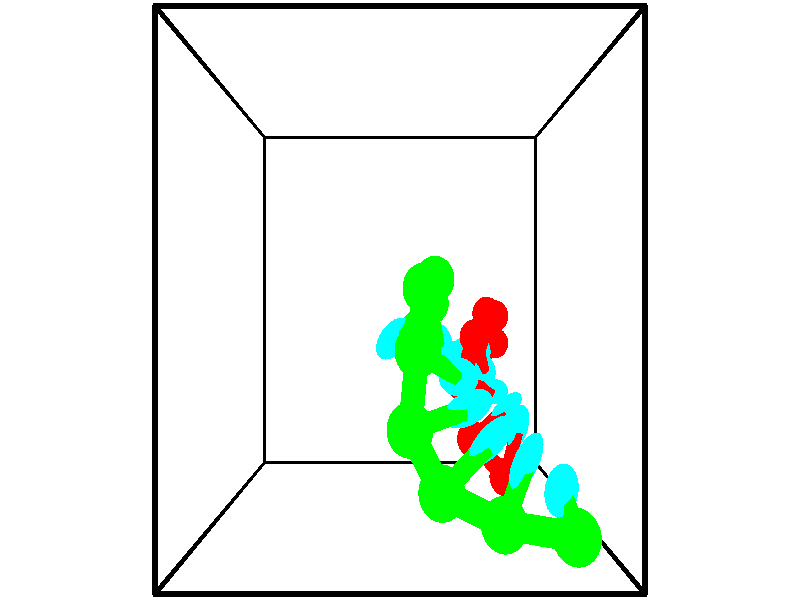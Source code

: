 // switches for output
#declare DRAW_BASES = 1; // possible values are 0, 1; only relevant for DNA ribbons
#declare DRAW_BASES_TYPE = 3; // possible values are 1, 2, 3; only relevant for DNA ribbons
#declare DRAW_FOG = 0; // set to 1 to enable fog

#include "colors.inc"

#include "transforms.inc"
background { rgb <1, 1, 1>}

#default {
   normal{
       ripples 0.25
       frequency 0.20
       turbulence 0.2
       lambda 5
   }
	finish {
		phong 0.1
		phong_size 40.
	}
}

// original window dimensions: 1024x640


// camera settings

camera {
	sky <-0, 1, 0>
	up <-0, 1, 0>
	right 1.6 * <1, 0, 0>
	location <2.5, 2.5, 11.1562>
	look_at <2.5, 2.5, 2.5>
	direction <0, 0, -8.6562>
	angle 67.0682
}


# declare cpy_camera_pos = <2.5, 2.5, 11.1562>;
# if (DRAW_FOG = 1)
fog {
	fog_type 2
	up vnormalize(cpy_camera_pos)
	color rgbt<1,1,1,0.3>
	distance 1e-5
	fog_alt 3e-3
	fog_offset 4
}
# end


// LIGHTS

# declare lum = 6;
global_settings {
	ambient_light rgb lum * <0.05, 0.05, 0.05>
	max_trace_level 15
}# declare cpy_direct_light_amount = 0.25;
light_source
{	1000 * <-1, -1, 1>,
	rgb lum * cpy_direct_light_amount
	parallel
}

light_source
{	1000 * <1, 1, -1>,
	rgb lum * cpy_direct_light_amount
	parallel
}

// strand 0

// nucleotide -1

// particle -1
sphere {
	<4.180847, 0.145511, 1.520996> 0.250000
	pigment { color rgbt <1,0,0,0> }
	no_shadow
}
cylinder {
	<4.293253, 0.528969, 1.539022>,  <4.360696, 0.759044, 1.549838>, 0.100000
	pigment { color rgbt <1,0,0,0> }
	no_shadow
}
cylinder {
	<4.293253, 0.528969, 1.539022>,  <4.180847, 0.145511, 1.520996>, 0.100000
	pigment { color rgbt <1,0,0,0> }
	no_shadow
}

// particle -1
sphere {
	<4.293253, 0.528969, 1.539022> 0.100000
	pigment { color rgbt <1,0,0,0> }
	no_shadow
}
sphere {
	0, 1
	scale<0.080000,0.200000,0.300000>
	matrix <-0.467086, 0.177639, -0.866184,
		-0.838369, 0.222361, 0.497688,
		0.281014, 0.958645, 0.045065,
		4.377557, 0.816562, 1.552542>
	pigment { color rgbt <0,1,1,0> }
	no_shadow
}
cylinder {
	<3.689883, 0.595925, 1.248086>,  <4.180847, 0.145511, 1.520996>, 0.130000
	pigment { color rgbt <1,0,0,0> }
	no_shadow
}

// nucleotide -1

// particle -1
sphere {
	<3.689883, 0.595925, 1.248086> 0.250000
	pigment { color rgbt <1,0,0,0> }
	no_shadow
}
cylinder {
	<4.009226, 0.836700, 1.241199>,  <4.200831, 0.981166, 1.237068>, 0.100000
	pigment { color rgbt <1,0,0,0> }
	no_shadow
}
cylinder {
	<4.009226, 0.836700, 1.241199>,  <3.689883, 0.595925, 1.248086>, 0.100000
	pigment { color rgbt <1,0,0,0> }
	no_shadow
}

// particle -1
sphere {
	<4.009226, 0.836700, 1.241199> 0.100000
	pigment { color rgbt <1,0,0,0> }
	no_shadow
}
sphere {
	0, 1
	scale<0.080000,0.200000,0.300000>
	matrix <-0.372248, 0.470841, -0.799838,
		-0.473347, 0.644965, 0.599969,
		0.798357, 0.601938, -0.017216,
		4.248733, 1.017282, 1.236035>
	pigment { color rgbt <0,1,1,0> }
	no_shadow
}
cylinder {
	<3.510165, 1.378333, 1.252795>,  <3.689883, 0.595925, 1.248086>, 0.130000
	pigment { color rgbt <1,0,0,0> }
	no_shadow
}

// nucleotide -1

// particle -1
sphere {
	<3.510165, 1.378333, 1.252795> 0.250000
	pigment { color rgbt <1,0,0,0> }
	no_shadow
}
cylinder {
	<3.841221, 1.277739, 1.052090>,  <4.039855, 1.217382, 0.931666>, 0.100000
	pigment { color rgbt <1,0,0,0> }
	no_shadow
}
cylinder {
	<3.841221, 1.277739, 1.052090>,  <3.510165, 1.378333, 1.252795>, 0.100000
	pigment { color rgbt <1,0,0,0> }
	no_shadow
}

// particle -1
sphere {
	<3.841221, 1.277739, 1.052090> 0.100000
	pigment { color rgbt <1,0,0,0> }
	no_shadow
}
sphere {
	0, 1
	scale<0.080000,0.200000,0.300000>
	matrix <-0.354026, 0.459798, -0.814403,
		0.435521, 0.851669, 0.291514,
		0.827640, -0.251486, -0.501764,
		4.089513, 1.202293, 0.901560>
	pigment { color rgbt <0,1,1,0> }
	no_shadow
}
cylinder {
	<3.763204, 1.976816, 0.922536>,  <3.510165, 1.378333, 1.252795>, 0.130000
	pigment { color rgbt <1,0,0,0> }
	no_shadow
}

// nucleotide -1

// particle -1
sphere {
	<3.763204, 1.976816, 0.922536> 0.250000
	pigment { color rgbt <1,0,0,0> }
	no_shadow
}
cylinder {
	<3.894667, 1.671005, 0.700731>,  <3.973544, 1.487519, 0.567648>, 0.100000
	pigment { color rgbt <1,0,0,0> }
	no_shadow
}
cylinder {
	<3.894667, 1.671005, 0.700731>,  <3.763204, 1.976816, 0.922536>, 0.100000
	pigment { color rgbt <1,0,0,0> }
	no_shadow
}

// particle -1
sphere {
	<3.894667, 1.671005, 0.700731> 0.100000
	pigment { color rgbt <1,0,0,0> }
	no_shadow
}
sphere {
	0, 1
	scale<0.080000,0.200000,0.300000>
	matrix <-0.353231, 0.445014, -0.822916,
		0.875907, 0.466328, -0.123797,
		0.328657, -0.764526, -0.554513,
		3.993264, 1.441647, 0.534378>
	pigment { color rgbt <0,1,1,0> }
	no_shadow
}
cylinder {
	<4.054395, 2.298151, 0.293382>,  <3.763204, 1.976816, 0.922536>, 0.130000
	pigment { color rgbt <1,0,0,0> }
	no_shadow
}

// nucleotide -1

// particle -1
sphere {
	<4.054395, 2.298151, 0.293382> 0.250000
	pigment { color rgbt <1,0,0,0> }
	no_shadow
}
cylinder {
	<4.004725, 1.921526, 0.168139>,  <3.974922, 1.695551, 0.092992>, 0.100000
	pigment { color rgbt <1,0,0,0> }
	no_shadow
}
cylinder {
	<4.004725, 1.921526, 0.168139>,  <4.054395, 2.298151, 0.293382>, 0.100000
	pigment { color rgbt <1,0,0,0> }
	no_shadow
}

// particle -1
sphere {
	<4.004725, 1.921526, 0.168139> 0.100000
	pigment { color rgbt <1,0,0,0> }
	no_shadow
}
sphere {
	0, 1
	scale<0.080000,0.200000,0.300000>
	matrix <-0.215629, 0.333616, -0.917716,
		0.968547, -0.046443, -0.244456,
		-0.124176, -0.941564, -0.313109,
		3.967472, 1.639057, 0.074206>
	pigment { color rgbt <0,1,1,0> }
	no_shadow
}
cylinder {
	<4.308835, 2.245546, -0.348782>,  <4.054395, 2.298151, 0.293382>, 0.130000
	pigment { color rgbt <1,0,0,0> }
	no_shadow
}

// nucleotide -1

// particle -1
sphere {
	<4.308835, 2.245546, -0.348782> 0.250000
	pigment { color rgbt <1,0,0,0> }
	no_shadow
}
cylinder {
	<4.072912, 1.923052, -0.330404>,  <3.931359, 1.729555, -0.319378>, 0.100000
	pigment { color rgbt <1,0,0,0> }
	no_shadow
}
cylinder {
	<4.072912, 1.923052, -0.330404>,  <4.308835, 2.245546, -0.348782>, 0.100000
	pigment { color rgbt <1,0,0,0> }
	no_shadow
}

// particle -1
sphere {
	<4.072912, 1.923052, -0.330404> 0.100000
	pigment { color rgbt <1,0,0,0> }
	no_shadow
}
sphere {
	0, 1
	scale<0.080000,0.200000,0.300000>
	matrix <-0.368829, 0.218333, -0.903491,
		0.718396, -0.549831, -0.426137,
		-0.589807, -0.806236, 0.045944,
		3.895970, 1.681181, -0.316621>
	pigment { color rgbt <0,1,1,0> }
	no_shadow
}
cylinder {
	<4.418133, 1.780883, -0.969487>,  <4.308835, 2.245546, -0.348782>, 0.130000
	pigment { color rgbt <1,0,0,0> }
	no_shadow
}

// nucleotide -1

// particle -1
sphere {
	<4.418133, 1.780883, -0.969487> 0.250000
	pigment { color rgbt <1,0,0,0> }
	no_shadow
}
cylinder {
	<4.046612, 1.730581, -0.830053>,  <3.823699, 1.700400, -0.746393>, 0.100000
	pigment { color rgbt <1,0,0,0> }
	no_shadow
}
cylinder {
	<4.046612, 1.730581, -0.830053>,  <4.418133, 1.780883, -0.969487>, 0.100000
	pigment { color rgbt <1,0,0,0> }
	no_shadow
}

// particle -1
sphere {
	<4.046612, 1.730581, -0.830053> 0.100000
	pigment { color rgbt <1,0,0,0> }
	no_shadow
}
sphere {
	0, 1
	scale<0.080000,0.200000,0.300000>
	matrix <-0.355488, 0.036705, -0.933960,
		0.104655, -0.991382, -0.078796,
		-0.928803, -0.125755, 0.348583,
		3.767971, 1.692855, -0.725478>
	pigment { color rgbt <0,1,1,0> }
	no_shadow
}
cylinder {
	<4.140210, 1.375570, -1.510935>,  <4.418133, 1.780883, -0.969487>, 0.130000
	pigment { color rgbt <1,0,0,0> }
	no_shadow
}

// nucleotide -1

// particle -1
sphere {
	<4.140210, 1.375570, -1.510935> 0.250000
	pigment { color rgbt <1,0,0,0> }
	no_shadow
}
cylinder {
	<3.826590, 1.505121, -1.299135>,  <3.638417, 1.582852, -1.172055>, 0.100000
	pigment { color rgbt <1,0,0,0> }
	no_shadow
}
cylinder {
	<3.826590, 1.505121, -1.299135>,  <4.140210, 1.375570, -1.510935>, 0.100000
	pigment { color rgbt <1,0,0,0> }
	no_shadow
}

// particle -1
sphere {
	<3.826590, 1.505121, -1.299135> 0.100000
	pigment { color rgbt <1,0,0,0> }
	no_shadow
}
sphere {
	0, 1
	scale<0.080000,0.200000,0.300000>
	matrix <-0.493920, 0.191089, -0.848250,
		-0.375911, -0.926600, 0.010147,
		-0.784050, 0.323878, 0.529499,
		3.591375, 1.602285, -1.140286>
	pigment { color rgbt <0,1,1,0> }
	no_shadow
}
// strand 1

// nucleotide -1

// particle -1
sphere {
	<2.925841, 2.462932, 2.779099> 0.250000
	pigment { color rgbt <0,1,0,0> }
	no_shadow
}
cylinder {
	<2.635624, 2.238541, 2.938542>,  <2.461493, 2.103906, 3.034209>, 0.100000
	pigment { color rgbt <0,1,0,0> }
	no_shadow
}
cylinder {
	<2.635624, 2.238541, 2.938542>,  <2.925841, 2.462932, 2.779099>, 0.100000
	pigment { color rgbt <0,1,0,0> }
	no_shadow
}

// particle -1
sphere {
	<2.635624, 2.238541, 2.938542> 0.100000
	pigment { color rgbt <0,1,0,0> }
	no_shadow
}
sphere {
	0, 1
	scale<0.080000,0.200000,0.300000>
	matrix <0.585162, -0.198068, 0.786355,
		-0.362177, 0.803786, 0.471970,
		-0.725543, -0.560979, 0.398609,
		2.417961, 2.070247, 3.058125>
	pigment { color rgbt <0,1,1,0> }
	no_shadow
}
cylinder {
	<2.944175, 2.719378, 3.454701>,  <2.925841, 2.462932, 2.779099>, 0.130000
	pigment { color rgbt <0,1,0,0> }
	no_shadow
}

// nucleotide -1

// particle -1
sphere {
	<2.944175, 2.719378, 3.454701> 0.250000
	pigment { color rgbt <0,1,0,0> }
	no_shadow
}
cylinder {
	<2.808624, 2.344204, 3.425196>,  <2.727294, 2.119099, 3.407493>, 0.100000
	pigment { color rgbt <0,1,0,0> }
	no_shadow
}
cylinder {
	<2.808624, 2.344204, 3.425196>,  <2.944175, 2.719378, 3.454701>, 0.100000
	pigment { color rgbt <0,1,0,0> }
	no_shadow
}

// particle -1
sphere {
	<2.808624, 2.344204, 3.425196> 0.100000
	pigment { color rgbt <0,1,0,0> }
	no_shadow
}
sphere {
	0, 1
	scale<0.080000,0.200000,0.300000>
	matrix <0.558666, -0.263689, 0.786359,
		-0.757003, 0.225271, 0.613351,
		-0.338878, -0.937934, -0.073763,
		2.706961, 2.062823, 3.403067>
	pigment { color rgbt <0,1,1,0> }
	no_shadow
}
cylinder {
	<2.779688, 2.615084, 4.091152>,  <2.944175, 2.719378, 3.454701>, 0.130000
	pigment { color rgbt <0,1,0,0> }
	no_shadow
}

// nucleotide -1

// particle -1
sphere {
	<2.779688, 2.615084, 4.091152> 0.250000
	pigment { color rgbt <0,1,0,0> }
	no_shadow
}
cylinder {
	<2.885685, 2.262189, 3.935493>,  <2.949283, 2.050452, 3.842098>, 0.100000
	pigment { color rgbt <0,1,0,0> }
	no_shadow
}
cylinder {
	<2.885685, 2.262189, 3.935493>,  <2.779688, 2.615084, 4.091152>, 0.100000
	pigment { color rgbt <0,1,0,0> }
	no_shadow
}

// particle -1
sphere {
	<2.885685, 2.262189, 3.935493> 0.100000
	pigment { color rgbt <0,1,0,0> }
	no_shadow
}
sphere {
	0, 1
	scale<0.080000,0.200000,0.300000>
	matrix <0.394524, -0.269048, 0.878615,
		-0.879846, -0.386355, 0.276769,
		0.264993, -0.882238, -0.389147,
		2.965183, 1.997518, 3.818749>
	pigment { color rgbt <0,1,1,0> }
	no_shadow
}
cylinder {
	<2.690968, 2.038397, 4.597500>,  <2.779688, 2.615084, 4.091152>, 0.130000
	pigment { color rgbt <0,1,0,0> }
	no_shadow
}

// nucleotide -1

// particle -1
sphere {
	<2.690968, 2.038397, 4.597500> 0.250000
	pigment { color rgbt <0,1,0,0> }
	no_shadow
}
cylinder {
	<2.969692, 1.877074, 4.360250>,  <3.136927, 1.780280, 4.217899>, 0.100000
	pigment { color rgbt <0,1,0,0> }
	no_shadow
}
cylinder {
	<2.969692, 1.877074, 4.360250>,  <2.690968, 2.038397, 4.597500>, 0.100000
	pigment { color rgbt <0,1,0,0> }
	no_shadow
}

// particle -1
sphere {
	<2.969692, 1.877074, 4.360250> 0.100000
	pigment { color rgbt <0,1,0,0> }
	no_shadow
}
sphere {
	0, 1
	scale<0.080000,0.200000,0.300000>
	matrix <0.401325, -0.466146, 0.788445,
		-0.594469, -0.787433, -0.162959,
		0.696811, -0.403307, -0.593126,
		3.178735, 1.756082, 4.182312>
	pigment { color rgbt <0,1,1,0> }
	no_shadow
}
cylinder {
	<2.606149, 1.343934, 4.717190>,  <2.690968, 2.038397, 4.597500>, 0.130000
	pigment { color rgbt <0,1,0,0> }
	no_shadow
}

// nucleotide -1

// particle -1
sphere {
	<2.606149, 1.343934, 4.717190> 0.250000
	pigment { color rgbt <0,1,0,0> }
	no_shadow
}
cylinder {
	<2.974995, 1.433477, 4.590957>,  <3.196302, 1.487203, 4.515217>, 0.100000
	pigment { color rgbt <0,1,0,0> }
	no_shadow
}
cylinder {
	<2.974995, 1.433477, 4.590957>,  <2.606149, 1.343934, 4.717190>, 0.100000
	pigment { color rgbt <0,1,0,0> }
	no_shadow
}

// particle -1
sphere {
	<2.974995, 1.433477, 4.590957> 0.100000
	pigment { color rgbt <0,1,0,0> }
	no_shadow
}
sphere {
	0, 1
	scale<0.080000,0.200000,0.300000>
	matrix <0.385408, -0.459451, 0.800228,
		0.034142, -0.859530, -0.509943,
		0.922115, 0.223858, -0.315583,
		3.251629, 1.500635, 4.496282>
	pigment { color rgbt <0,1,1,0> }
	no_shadow
}
cylinder {
	<2.945699, 0.786313, 4.737740>,  <2.606149, 1.343934, 4.717190>, 0.130000
	pigment { color rgbt <0,1,0,0> }
	no_shadow
}

// nucleotide -1

// particle -1
sphere {
	<2.945699, 0.786313, 4.737740> 0.250000
	pigment { color rgbt <0,1,0,0> }
	no_shadow
}
cylinder {
	<3.245407, 1.051154, 4.731858>,  <3.425232, 1.210059, 4.728330>, 0.100000
	pigment { color rgbt <0,1,0,0> }
	no_shadow
}
cylinder {
	<3.245407, 1.051154, 4.731858>,  <2.945699, 0.786313, 4.737740>, 0.100000
	pigment { color rgbt <0,1,0,0> }
	no_shadow
}

// particle -1
sphere {
	<3.245407, 1.051154, 4.731858> 0.100000
	pigment { color rgbt <0,1,0,0> }
	no_shadow
}
sphere {
	0, 1
	scale<0.080000,0.200000,0.300000>
	matrix <0.442837, -0.484383, 0.754499,
		0.492434, -0.571833, -0.656137,
		0.749269, 0.662102, -0.014703,
		3.470188, 1.249785, 4.727448>
	pigment { color rgbt <0,1,1,0> }
	no_shadow
}
cylinder {
	<3.619837, 0.488294, 4.678453>,  <2.945699, 0.786313, 4.737740>, 0.130000
	pigment { color rgbt <0,1,0,0> }
	no_shadow
}

// nucleotide -1

// particle -1
sphere {
	<3.619837, 0.488294, 4.678453> 0.250000
	pigment { color rgbt <0,1,0,0> }
	no_shadow
}
cylinder {
	<3.723114, 0.843797, 4.829951>,  <3.785080, 1.057099, 4.920850>, 0.100000
	pigment { color rgbt <0,1,0,0> }
	no_shadow
}
cylinder {
	<3.723114, 0.843797, 4.829951>,  <3.619837, 0.488294, 4.678453>, 0.100000
	pigment { color rgbt <0,1,0,0> }
	no_shadow
}

// particle -1
sphere {
	<3.723114, 0.843797, 4.829951> 0.100000
	pigment { color rgbt <0,1,0,0> }
	no_shadow
}
sphere {
	0, 1
	scale<0.080000,0.200000,0.300000>
	matrix <0.547775, -0.457605, 0.700386,
		0.795788, 0.026632, -0.604989,
		0.258193, 0.888757, 0.378745,
		3.800572, 1.110424, 4.943574>
	pigment { color rgbt <0,1,1,0> }
	no_shadow
}
cylinder {
	<4.349529, 0.431374, 4.835737>,  <3.619837, 0.488294, 4.678453>, 0.130000
	pigment { color rgbt <0,1,0,0> }
	no_shadow
}

// nucleotide -1

// particle -1
sphere {
	<4.349529, 0.431374, 4.835737> 0.250000
	pigment { color rgbt <0,1,0,0> }
	no_shadow
}
cylinder {
	<4.199104, 0.721667, 5.066175>,  <4.108850, 0.895843, 5.204439>, 0.100000
	pigment { color rgbt <0,1,0,0> }
	no_shadow
}
cylinder {
	<4.199104, 0.721667, 5.066175>,  <4.349529, 0.431374, 4.835737>, 0.100000
	pigment { color rgbt <0,1,0,0> }
	no_shadow
}

// particle -1
sphere {
	<4.199104, 0.721667, 5.066175> 0.100000
	pigment { color rgbt <0,1,0,0> }
	no_shadow
}
sphere {
	0, 1
	scale<0.080000,0.200000,0.300000>
	matrix <0.501549, -0.363351, 0.785127,
		0.779118, 0.584198, -0.227349,
		-0.376062, 0.725734, 0.576097,
		4.086286, 0.939388, 5.239005>
	pigment { color rgbt <0,1,1,0> }
	no_shadow
}
// box output
cylinder {
	<0.000000, 0.000000, 0.000000>,  <5.000000, 0.000000, 0.000000>, 0.025000
	pigment { color rgbt <0,0,0,0> }
	no_shadow
}
cylinder {
	<0.000000, 0.000000, 0.000000>,  <0.000000, 5.000000, 0.000000>, 0.025000
	pigment { color rgbt <0,0,0,0> }
	no_shadow
}
cylinder {
	<0.000000, 0.000000, 0.000000>,  <0.000000, 0.000000, 5.000000>, 0.025000
	pigment { color rgbt <0,0,0,0> }
	no_shadow
}
cylinder {
	<5.000000, 5.000000, 5.000000>,  <0.000000, 5.000000, 5.000000>, 0.025000
	pigment { color rgbt <0,0,0,0> }
	no_shadow
}
cylinder {
	<5.000000, 5.000000, 5.000000>,  <5.000000, 0.000000, 5.000000>, 0.025000
	pigment { color rgbt <0,0,0,0> }
	no_shadow
}
cylinder {
	<5.000000, 5.000000, 5.000000>,  <5.000000, 5.000000, 0.000000>, 0.025000
	pigment { color rgbt <0,0,0,0> }
	no_shadow
}
cylinder {
	<0.000000, 0.000000, 5.000000>,  <0.000000, 5.000000, 5.000000>, 0.025000
	pigment { color rgbt <0,0,0,0> }
	no_shadow
}
cylinder {
	<0.000000, 0.000000, 5.000000>,  <5.000000, 0.000000, 5.000000>, 0.025000
	pigment { color rgbt <0,0,0,0> }
	no_shadow
}
cylinder {
	<5.000000, 5.000000, 0.000000>,  <0.000000, 5.000000, 0.000000>, 0.025000
	pigment { color rgbt <0,0,0,0> }
	no_shadow
}
cylinder {
	<5.000000, 5.000000, 0.000000>,  <5.000000, 0.000000, 0.000000>, 0.025000
	pigment { color rgbt <0,0,0,0> }
	no_shadow
}
cylinder {
	<5.000000, 0.000000, 5.000000>,  <5.000000, 0.000000, 0.000000>, 0.025000
	pigment { color rgbt <0,0,0,0> }
	no_shadow
}
cylinder {
	<0.000000, 5.000000, 0.000000>,  <0.000000, 5.000000, 5.000000>, 0.025000
	pigment { color rgbt <0,0,0,0> }
	no_shadow
}
// end of box output
